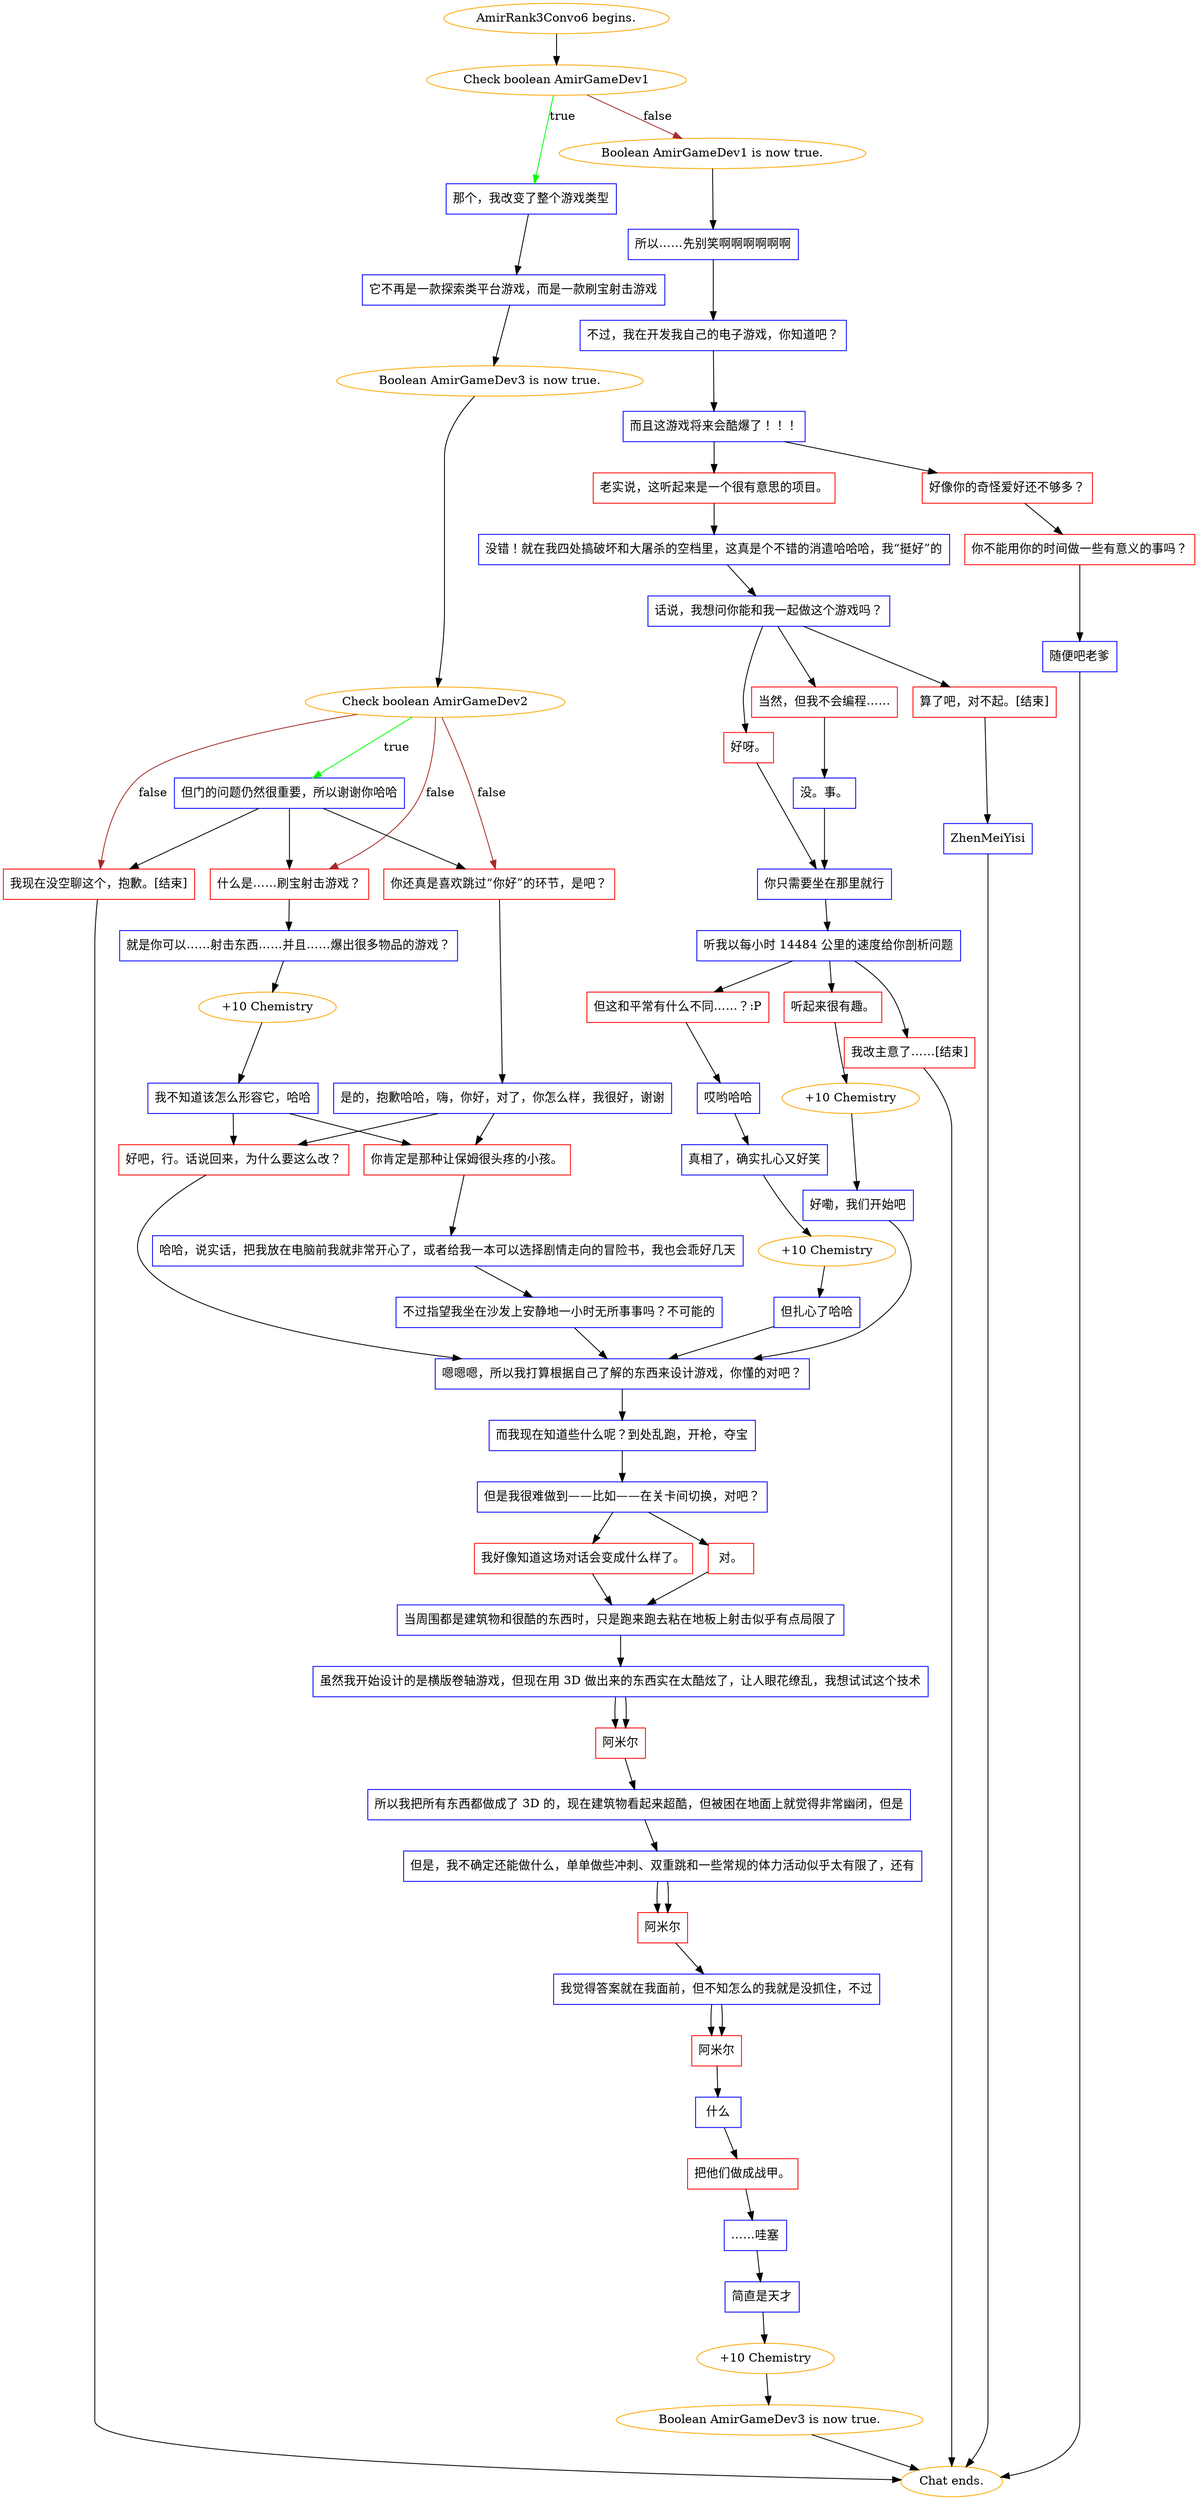 digraph {
	"AmirRank3Convo6 begins." [color=orange];
		"AmirRank3Convo6 begins." -> j2152980262;
	j2152980262 [label="Check boolean AmirGameDev1",color=orange];
		j2152980262 -> j2418513600 [label=true,color=green];
		j2152980262 -> j3751202455 [label=false,color=brown];
	j2418513600 [label="那个，我改变了整个游戏类型",shape=box,color=blue];
		j2418513600 -> j1218034672;
	j3751202455 [label="Boolean AmirGameDev1 is now true.",color=orange];
		j3751202455 -> j4210429002;
	j1218034672 [label="它不再是一款探索类平台游戏，而是一款刷宝射击游戏",shape=box,color=blue];
		j1218034672 -> j791815078;
	j4210429002 [label="所以……先别笑啊啊啊啊啊啊",shape=box,color=blue];
		j4210429002 -> j3348714412;
	j791815078 [label="Boolean AmirGameDev3 is now true.",color=orange];
		j791815078 -> j1094475645;
	j3348714412 [label="不过，我在开发我自己的电子游戏，你知道吧？",shape=box,color=blue];
		j3348714412 -> j4116172339;
	j1094475645 [label="Check boolean AmirGameDev2",color=orange];
		j1094475645 -> j2123296901 [label=true,color=green];
		j1094475645 -> j1073564692 [label=false,color=brown];
		j1094475645 -> j3872908686 [label=false,color=brown];
		j1094475645 -> j1833374454 [label=false,color=brown];
	j4116172339 [label="而且这游戏将来会酷爆了！！！",shape=box,color=blue];
		j4116172339 -> j13252207;
		j4116172339 -> j358465701;
	j2123296901 [label="但门的问题仍然很重要，所以谢谢你哈哈",shape=box,color=blue];
		j2123296901 -> j1833374454;
		j2123296901 -> j1073564692;
		j2123296901 -> j3872908686;
	j1073564692 [label="我现在没空聊这个，抱歉。[结束]",shape=box,color=red];
		j1073564692 -> "Chat ends.";
	j3872908686 [label="什么是……刷宝射击游戏？",shape=box,color=red];
		j3872908686 -> j270463261;
	j1833374454 [label="你还真是喜欢跳过“你好”的环节，是吧？",shape=box,color=red];
		j1833374454 -> j3743922289;
	j13252207 [label="老实说，这听起来是一个很有意思的项目。",shape=box,color=red];
		j13252207 -> j711314140;
	j358465701 [label="好像你的奇怪爱好还不够多？",shape=box,color=red];
		j358465701 -> j1121473527;
	"Chat ends." [color=orange];
	j270463261 [label="就是你可以……射击东西……并且……爆出很多物品的游戏？",shape=box,color=blue];
		j270463261 -> j3513258624;
	j3743922289 [label="是的，抱歉哈哈，嗨，你好，对了，你怎么样，我很好，谢谢",shape=box,color=blue];
		j3743922289 -> j622358046;
		j3743922289 -> j1238922435;
	j711314140 [label="没错！就在我四处搞破坏和大屠杀的空档里，这真是个不错的消遣哈哈哈，我“挺好”的",shape=box,color=blue];
		j711314140 -> j4250792626;
	j1121473527 [label="你不能用你的时间做一些有意义的事吗？",shape=box,color=red];
		j1121473527 -> j1976963041;
	j3513258624 [label="+10 Chemistry",color=orange];
		j3513258624 -> j2208412297;
	j622358046 [label="你肯定是那种让保姆很头疼的小孩。",shape=box,color=red];
		j622358046 -> j3287819134;
	j1238922435 [label="好吧，行。话说回来，为什么要这么改？",shape=box,color=red];
		j1238922435 -> j3683315762;
	j4250792626 [label="话说，我想问你能和我一起做这个游戏吗？",shape=box,color=blue];
		j4250792626 -> j879551327;
		j4250792626 -> j4101267808;
		j4250792626 -> j3119858638;
	j1976963041 [label="随便吧老爹",shape=box,color=blue];
		j1976963041 -> "Chat ends.";
	j2208412297 [label="我不知道该怎么形容它，哈哈",shape=box,color=blue];
		j2208412297 -> j1238922435;
		j2208412297 -> j622358046;
	j3287819134 [label="哈哈，说实话，把我放在电脑前我就非常开心了，或者给我一本可以选择剧情走向的冒险书，我也会乖好几天",shape=box,color=blue];
		j3287819134 -> j3479566850;
	j3683315762 [label="嗯嗯嗯，所以我打算根据自己了解的东西来设计游戏，你懂的对吧？",shape=box,color=blue];
		j3683315762 -> j3002281968;
	j879551327 [label="当然，但我不会编程……",shape=box,color=red];
		j879551327 -> j3984584522;
	j4101267808 [label="好呀。",shape=box,color=red];
		j4101267808 -> j684349782;
	j3119858638 [label="算了吧，对不起。[结束]",shape=box,color=red];
		j3119858638 -> j667440542;
	j3479566850 [label="不过指望我坐在沙发上安静地一小时无所事事吗？不可能的",shape=box,color=blue];
		j3479566850 -> j3683315762;
	j3002281968 [label="而我现在知道些什么呢？到处乱跑，开枪，夺宝",shape=box,color=blue];
		j3002281968 -> j3253988046;
	j3984584522 [label="没。事。",shape=box,color=blue];
		j3984584522 -> j684349782;
	j684349782 [label="你只需要坐在那里就行",shape=box,color=blue];
		j684349782 -> j569038436;
	j667440542 [label="ZhenMeiYisi",shape=box,color=blue];
		j667440542 -> "Chat ends.";
	j3253988046 [label="但是我很难做到——比如——在关卡间切换，对吧？",shape=box,color=blue];
		j3253988046 -> j764904641;
		j3253988046 -> j734687639;
	j569038436 [label="听我以每小时 14484 公里的速度给你剖析问题",shape=box,color=blue];
		j569038436 -> j344619269;
		j569038436 -> j2553815720;
		j569038436 -> j2285286958;
	j764904641 [label="对。",shape=box,color=red];
		j764904641 -> j739097123;
	j734687639 [label="我好像知道这场对话会变成什么样了。",shape=box,color=red];
		j734687639 -> j739097123;
	j344619269 [label="但这和平常有什么不同……？:P",shape=box,color=red];
		j344619269 -> j2105958200;
	j2553815720 [label="听起来很有趣。",shape=box,color=red];
		j2553815720 -> j3890099230;
	j2285286958 [label="我改主意了……[结束]",shape=box,color=red];
		j2285286958 -> "Chat ends.";
	j739097123 [label="当周围都是建筑物和很酷的东西时，只是跑来跑去粘在地板上射击似乎有点局限了",shape=box,color=blue];
		j739097123 -> j3354036574;
	j2105958200 [label="哎哟哈哈",shape=box,color=blue];
		j2105958200 -> j4269214501;
	j3890099230 [label="+10 Chemistry",color=orange];
		j3890099230 -> j1352931530;
	j3354036574 [label="虽然我开始设计的是横版卷轴游戏，但现在用 3D 做出来的东西实在太酷炫了，让人眼花缭乱，我想试试这个技术",shape=box,color=blue];
		j3354036574 -> j3951212316;
		j3354036574 -> j3951212316;
	j4269214501 [label="真相了，确实扎心又好笑",shape=box,color=blue];
		j4269214501 -> j1042516308;
	j1352931530 [label="好嘞，我们开始吧",shape=box,color=blue];
		j1352931530 -> j3683315762;
	j3951212316 [label="阿米尔",shape=box,color=red];
		j3951212316 -> j2499493053;
	j1042516308 [label="+10 Chemistry",color=orange];
		j1042516308 -> j1235732351;
	j2499493053 [label="所以我把所有东西都做成了 3D 的，现在建筑物看起来超酷，但被困在地面上就觉得非常幽闭，但是",shape=box,color=blue];
		j2499493053 -> j787099086;
	j1235732351 [label="但扎心了哈哈",shape=box,color=blue];
		j1235732351 -> j3683315762;
	j787099086 [label="但是，我不确定还能做什么，单单做些冲刺、双重跳和一些常规的体力活动似乎太有限了，还有",shape=box,color=blue];
		j787099086 -> j2644226947;
		j787099086 -> j2644226947;
	j2644226947 [label="阿米尔",shape=box,color=red];
		j2644226947 -> j481004535;
	j481004535 [label="我觉得答案就在我面前，但不知怎么的我就是没抓住，不过",shape=box,color=blue];
		j481004535 -> j2243483083;
		j481004535 -> j2243483083;
	j2243483083 [label="阿米尔",shape=box,color=red];
		j2243483083 -> j2067836239;
	j2067836239 [label="什么",shape=box,color=blue];
		j2067836239 -> j3355244432;
	j3355244432 [label="把他们做成战甲。",shape=box,color=red];
		j3355244432 -> j277447894;
	j277447894 [label="……哇塞",shape=box,color=blue];
		j277447894 -> j3243094024;
	j3243094024 [label="简直是天才",shape=box,color=blue];
		j3243094024 -> j599255107;
	j599255107 [label="+10 Chemistry",color=orange];
		j599255107 -> j2864669795;
	j2864669795 [label="Boolean AmirGameDev3 is now true.",color=orange];
		j2864669795 -> "Chat ends.";
}